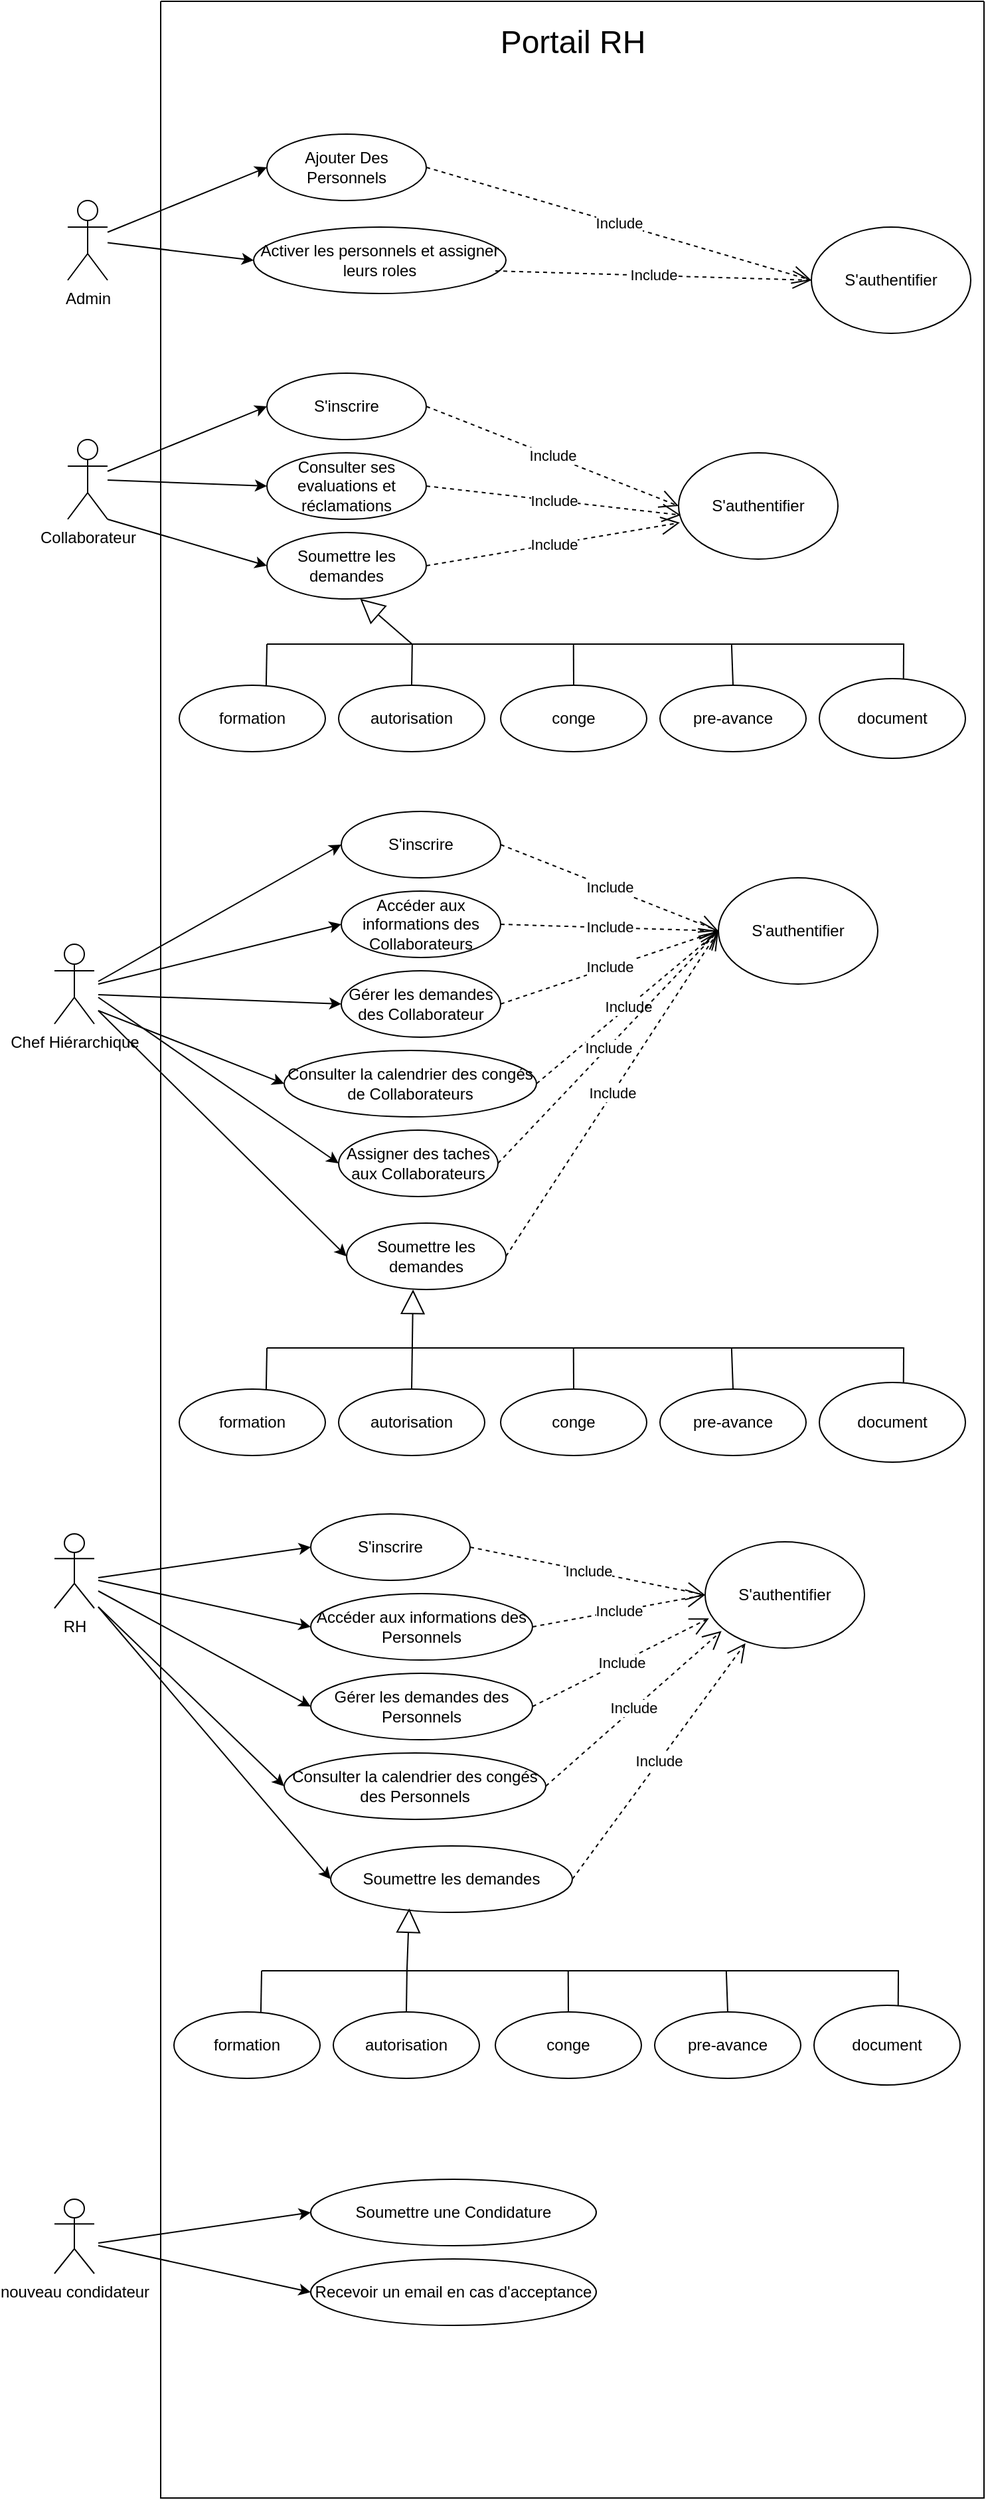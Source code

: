 <mxfile version="26.0.14">
  <diagram name="Page-1" id="tZB94l7u62PhZjTg-OVc">
    <mxGraphModel dx="1434" dy="772" grid="1" gridSize="10" guides="1" tooltips="1" connect="1" arrows="1" fold="1" page="1" pageScale="1" pageWidth="827" pageHeight="1169" math="0" shadow="0">
      <root>
        <mxCell id="0" />
        <mxCell id="1" parent="0" />
        <mxCell id="SV4HgoW76WbXQF1gWdj0-2" value="" style="swimlane;startSize=0;" parent="1" vertex="1">
          <mxGeometry x="150" y="30" width="620" height="1880" as="geometry" />
        </mxCell>
        <mxCell id="SV4HgoW76WbXQF1gWdj0-4" value="&lt;font style=&quot;font-size: 24px;&quot;&gt;Portail RH&lt;/font&gt;" style="text;html=1;align=center;verticalAlign=middle;resizable=0;points=[];autosize=1;strokeColor=none;fillColor=none;strokeWidth=3;" parent="SV4HgoW76WbXQF1gWdj0-2" vertex="1">
          <mxGeometry x="245" y="11" width="130" height="40" as="geometry" />
        </mxCell>
        <mxCell id="SV4HgoW76WbXQF1gWdj0-17" value="S&#39;inscrire" style="ellipse;whiteSpace=wrap;html=1;" parent="SV4HgoW76WbXQF1gWdj0-2" vertex="1">
          <mxGeometry x="136" y="610" width="120" height="50" as="geometry" />
        </mxCell>
        <mxCell id="SV4HgoW76WbXQF1gWdj0-18" value="Accéder aux informations des Collaborateurs" style="ellipse;whiteSpace=wrap;html=1;" parent="SV4HgoW76WbXQF1gWdj0-2" vertex="1">
          <mxGeometry x="136" y="670" width="120" height="50" as="geometry" />
        </mxCell>
        <mxCell id="SV4HgoW76WbXQF1gWdj0-19" value="Gérer&lt;span style=&quot;color: rgba(0, 0, 0, 0); font-family: monospace; font-size: 0px; text-align: start; text-wrap-mode: nowrap;&quot;&gt;%3CmxGraphModel%3E%3Croot%3E%3CmxCell%20id%3D%220%22%2F%3E%3CmxCell%20id%3D%221%22%20parent%3D%220%22%2F%3E%3CmxCell%20id%3D%222%22%20value%3D%22S&#39;inscrire%22%20style%3D%22ellipse%3BwhiteSpace%3Dwrap%3Bhtml%3D1%3B%22%20vertex%3D%221%22%20parent%3D%221%22%3E%3CmxGeometry%20x%3D%22320%22%20y%3D%22130%22%20width%3D%22120%22%20height%3D%2250%22%20as%3D%22geometry%22%2F%3E%3C%2FmxCell%3E%3CmxCell%20id%3D%223%22%20value%3D%22Soumettre%20les%20demandes%22%20style%3D%22ellipse%3BwhiteSpace%3Dwrap%3Bhtml%3D1%3B%22%20vertex%3D%221%22%20parent%3D%221%22%3E%3CmxGeometry%20x%3D%22320%22%20y%3D%22190%22%20width%3D%22120%22%20height%3D%2250%22%20as%3D%22geometry%22%2F%3E%3C%2FmxCell%3E%3CmxCell%20id%3D%224%22%20value%3D%22Consulter%20ses%20evaluations%20et%20r%C3%A9clamations%22%20style%3D%22ellipse%3BwhiteSpace%3Dwrap%3Bhtml%3D1%3B%22%20vertex%3D%221%22%20parent%3D%221%22%3E%3CmxGeometry%20x%3D%22320%22%20y%3D%22250%22%20width%3D%22120%22%20height%3D%2250%22%20as%3D%22geometry%22%2F%3E%3C%2FmxCell%3E%3CmxCell%20id%3D%225%22%20value%3D%22%22%20style%3D%22endArrow%3Dclassic%3Bhtml%3D1%3Brounded%3D0%3BentryX%3D0%3BentryY%3D0.5%3BentryDx%3D0%3BentryDy%3D0%3B%22%20edge%3D%221%22%20target%3D%222%22%20parent%3D%221%22%3E%3CmxGeometry%20width%3D%2250%22%20height%3D%2250%22%20relative%3D%221%22%20as%3D%22geometry%22%3E%3CmxPoint%20x%3D%22160%22%20y%3D%22178%22%20as%3D%22sourcePoint%22%2F%3E%3CmxPoint%20x%3D%22280%22%20y%3D%22210%22%20as%3D%22targetPoint%22%2F%3E%3C%2FmxGeometry%3E%3C%2FmxCell%3E%3CmxCell%20id%3D%226%22%20value%3D%22%22%20style%3D%22endArrow%3Dclassic%3Bhtml%3D1%3Brounded%3D0%3BentryX%3D0%3BentryY%3D0.5%3BentryDx%3D0%3BentryDy%3D0%3B%22%20edge%3D%221%22%20target%3D%223%22%20parent%3D%221%22%3E%3CmxGeometry%20width%3D%2250%22%20height%3D%2250%22%20relative%3D%221%22%20as%3D%22geometry%22%3E%3CmxPoint%20x%3D%22160%22%20y%3D%22180%22%20as%3D%22sourcePoint%22%2F%3E%3CmxPoint%20x%3D%22330%22%20y%3D%22165%22%20as%3D%22targetPoint%22%2F%3E%3C%2FmxGeometry%3E%3C%2FmxCell%3E%3CmxCell%20id%3D%227%22%20value%3D%22%22%20style%3D%22endArrow%3Dclassic%3Bhtml%3D1%3Brounded%3D0%3BentryX%3D0%3BentryY%3D0.5%3BentryDx%3D0%3BentryDy%3D0%3B%22%20edge%3D%221%22%20target%3D%224%22%20parent%3D%221%22%3E%3CmxGeometry%20width%3D%2250%22%20height%3D%2250%22%20relative%3D%221%22%20as%3D%22geometry%22%3E%3CmxPoint%20x%3D%22160%22%20y%3D%22188%22%20as%3D%22sourcePoint%22%2F%3E%3CmxPoint%20x%3D%22340%22%20y%3D%22175%22%20as%3D%22targetPoint%22%2F%3E%3C%2FmxGeometry%3E%3C%2FmxCell%3E%3C%2Froot%3E%3C%2FmxGraphModel%3E&lt;/span&gt;&amp;nbsp;les demandes des Collaborateur" style="ellipse;whiteSpace=wrap;html=1;" parent="SV4HgoW76WbXQF1gWdj0-2" vertex="1">
          <mxGeometry x="136" y="730" width="120" height="50" as="geometry" />
        </mxCell>
        <mxCell id="SV4HgoW76WbXQF1gWdj0-20" value="" style="endArrow=classic;html=1;rounded=0;entryX=0;entryY=0.5;entryDx=0;entryDy=0;" parent="SV4HgoW76WbXQF1gWdj0-2" target="SV4HgoW76WbXQF1gWdj0-17" edge="1">
          <mxGeometry width="50" height="50" relative="1" as="geometry">
            <mxPoint x="-47" y="738" as="sourcePoint" />
            <mxPoint x="73" y="770" as="targetPoint" />
          </mxGeometry>
        </mxCell>
        <mxCell id="SV4HgoW76WbXQF1gWdj0-21" value="" style="endArrow=classic;html=1;rounded=0;entryX=0;entryY=0.5;entryDx=0;entryDy=0;" parent="SV4HgoW76WbXQF1gWdj0-2" target="SV4HgoW76WbXQF1gWdj0-18" edge="1">
          <mxGeometry width="50" height="50" relative="1" as="geometry">
            <mxPoint x="-47" y="740" as="sourcePoint" />
            <mxPoint x="123" y="725" as="targetPoint" />
          </mxGeometry>
        </mxCell>
        <mxCell id="SV4HgoW76WbXQF1gWdj0-22" value="" style="endArrow=classic;html=1;rounded=0;entryX=0;entryY=0.5;entryDx=0;entryDy=0;" parent="SV4HgoW76WbXQF1gWdj0-2" target="SV4HgoW76WbXQF1gWdj0-19" edge="1">
          <mxGeometry width="50" height="50" relative="1" as="geometry">
            <mxPoint x="-47" y="748" as="sourcePoint" />
            <mxPoint x="133" y="735" as="targetPoint" />
          </mxGeometry>
        </mxCell>
        <mxCell id="SV4HgoW76WbXQF1gWdj0-23" value="Consulter la calendrier des congés de Collaborateurs" style="ellipse;whiteSpace=wrap;html=1;" parent="SV4HgoW76WbXQF1gWdj0-2" vertex="1">
          <mxGeometry x="93" y="790" width="190" height="50" as="geometry" />
        </mxCell>
        <mxCell id="SV4HgoW76WbXQF1gWdj0-24" value="Soumettre les demandes" style="ellipse;whiteSpace=wrap;html=1;" parent="SV4HgoW76WbXQF1gWdj0-2" vertex="1">
          <mxGeometry x="140" y="920" width="120" height="50" as="geometry" />
        </mxCell>
        <mxCell id="SV4HgoW76WbXQF1gWdj0-25" value="Assigner des taches aux Collaborateurs" style="ellipse;whiteSpace=wrap;html=1;" parent="SV4HgoW76WbXQF1gWdj0-2" vertex="1">
          <mxGeometry x="134" y="850" width="120" height="50" as="geometry" />
        </mxCell>
        <mxCell id="SV4HgoW76WbXQF1gWdj0-26" value="" style="endArrow=classic;html=1;rounded=0;entryX=0;entryY=0.5;entryDx=0;entryDy=0;" parent="SV4HgoW76WbXQF1gWdj0-2" target="SV4HgoW76WbXQF1gWdj0-23" edge="1">
          <mxGeometry width="50" height="50" relative="1" as="geometry">
            <mxPoint x="-47" y="760" as="sourcePoint" />
            <mxPoint x="73" y="950" as="targetPoint" />
          </mxGeometry>
        </mxCell>
        <mxCell id="SV4HgoW76WbXQF1gWdj0-27" value="" style="endArrow=classic;html=1;rounded=0;entryX=0;entryY=0.5;entryDx=0;entryDy=0;" parent="SV4HgoW76WbXQF1gWdj0-2" target="SV4HgoW76WbXQF1gWdj0-24" edge="1">
          <mxGeometry width="50" height="50" relative="1" as="geometry">
            <mxPoint x="-47" y="760" as="sourcePoint" />
            <mxPoint x="123" y="905" as="targetPoint" />
          </mxGeometry>
        </mxCell>
        <mxCell id="SV4HgoW76WbXQF1gWdj0-28" value="" style="endArrow=classic;html=1;rounded=0;entryX=0;entryY=0.5;entryDx=0;entryDy=0;" parent="SV4HgoW76WbXQF1gWdj0-2" target="SV4HgoW76WbXQF1gWdj0-25" edge="1">
          <mxGeometry width="50" height="50" relative="1" as="geometry">
            <mxPoint x="-47" y="750" as="sourcePoint" />
            <mxPoint x="133" y="915" as="targetPoint" />
          </mxGeometry>
        </mxCell>
        <mxCell id="SV4HgoW76WbXQF1gWdj0-30" value="S&#39;authentifier" style="ellipse;whiteSpace=wrap;html=1;" parent="SV4HgoW76WbXQF1gWdj0-2" vertex="1">
          <mxGeometry x="420" y="660" width="120" height="80" as="geometry" />
        </mxCell>
        <mxCell id="SV4HgoW76WbXQF1gWdj0-31" value="Include" style="endArrow=open;endSize=12;dashed=1;html=1;rounded=0;exitX=1;exitY=0.5;exitDx=0;exitDy=0;entryX=0;entryY=0.5;entryDx=0;entryDy=0;" parent="SV4HgoW76WbXQF1gWdj0-2" source="SV4HgoW76WbXQF1gWdj0-17" target="SV4HgoW76WbXQF1gWdj0-30" edge="1">
          <mxGeometry width="160" relative="1" as="geometry">
            <mxPoint x="256" y="630" as="sourcePoint" />
            <mxPoint x="466" y="615" as="targetPoint" />
          </mxGeometry>
        </mxCell>
        <mxCell id="SV4HgoW76WbXQF1gWdj0-32" value="Include" style="endArrow=open;endSize=12;dashed=1;html=1;rounded=0;exitX=1;exitY=0.5;exitDx=0;exitDy=0;entryX=0;entryY=0.5;entryDx=0;entryDy=0;" parent="SV4HgoW76WbXQF1gWdj0-2" source="SV4HgoW76WbXQF1gWdj0-18" target="SV4HgoW76WbXQF1gWdj0-30" edge="1">
          <mxGeometry width="160" relative="1" as="geometry">
            <mxPoint x="256" y="690" as="sourcePoint" />
            <mxPoint x="376" y="695" as="targetPoint" />
          </mxGeometry>
        </mxCell>
        <mxCell id="SV4HgoW76WbXQF1gWdj0-33" value="Include" style="endArrow=open;endSize=12;dashed=1;html=1;rounded=0;exitX=1;exitY=0.5;exitDx=0;exitDy=0;entryX=0;entryY=0.5;entryDx=0;entryDy=0;" parent="SV4HgoW76WbXQF1gWdj0-2" source="SV4HgoW76WbXQF1gWdj0-19" edge="1" target="SV4HgoW76WbXQF1gWdj0-30">
          <mxGeometry x="0.003" width="160" relative="1" as="geometry">
            <mxPoint x="256" y="750" as="sourcePoint" />
            <mxPoint x="366" y="685" as="targetPoint" />
            <mxPoint as="offset" />
          </mxGeometry>
        </mxCell>
        <mxCell id="SV4HgoW76WbXQF1gWdj0-34" value="Include" style="endArrow=open;endSize=12;dashed=1;html=1;rounded=0;exitX=1;exitY=0.5;exitDx=0;exitDy=0;entryX=0;entryY=0.5;entryDx=0;entryDy=0;" parent="SV4HgoW76WbXQF1gWdj0-2" source="SV4HgoW76WbXQF1gWdj0-23" target="SV4HgoW76WbXQF1gWdj0-30" edge="1">
          <mxGeometry width="160" relative="1" as="geometry">
            <mxPoint x="266" y="760" as="sourcePoint" />
            <mxPoint x="376" y="695" as="targetPoint" />
          </mxGeometry>
        </mxCell>
        <mxCell id="SV4HgoW76WbXQF1gWdj0-36" value="Include" style="endArrow=open;endSize=12;dashed=1;html=1;rounded=0;exitX=1;exitY=0.5;exitDx=0;exitDy=0;entryX=0;entryY=0.5;entryDx=0;entryDy=0;" parent="SV4HgoW76WbXQF1gWdj0-2" source="SV4HgoW76WbXQF1gWdj0-25" target="SV4HgoW76WbXQF1gWdj0-30" edge="1">
          <mxGeometry width="160" relative="1" as="geometry">
            <mxPoint x="316" y="945" as="sourcePoint" />
            <mxPoint x="376" y="700" as="targetPoint" />
          </mxGeometry>
        </mxCell>
        <mxCell id="SV4HgoW76WbXQF1gWdj0-48" value="" style="endArrow=classic;html=1;rounded=0;entryX=0;entryY=0.5;entryDx=0;entryDy=0;" parent="SV4HgoW76WbXQF1gWdj0-2" source="SV4HgoW76WbXQF1gWdj0-44" target="SV4HgoW76WbXQF1gWdj0-45" edge="1">
          <mxGeometry width="50" height="50" relative="1" as="geometry">
            <mxPoint x="30" y="260" as="sourcePoint" />
            <mxPoint x="80" y="210" as="targetPoint" />
          </mxGeometry>
        </mxCell>
        <mxCell id="SV4HgoW76WbXQF1gWdj0-50" value="" style="endArrow=classic;html=1;rounded=0;entryX=0;entryY=0.5;entryDx=0;entryDy=0;" parent="SV4HgoW76WbXQF1gWdj0-2" source="SV4HgoW76WbXQF1gWdj0-44" target="SV4HgoW76WbXQF1gWdj0-47" edge="1">
          <mxGeometry width="50" height="50" relative="1" as="geometry">
            <mxPoint x="-20" y="198" as="sourcePoint" />
            <mxPoint x="140" y="175" as="targetPoint" />
          </mxGeometry>
        </mxCell>
        <mxCell id="SV4HgoW76WbXQF1gWdj0-44" value="Admin" style="shape=umlActor;verticalLabelPosition=bottom;verticalAlign=top;html=1;outlineConnect=0;" parent="SV4HgoW76WbXQF1gWdj0-2" vertex="1">
          <mxGeometry x="-70" y="150" width="30" height="60" as="geometry" />
        </mxCell>
        <mxCell id="SV4HgoW76WbXQF1gWdj0-45" value="Ajouter Des Personnels" style="ellipse;whiteSpace=wrap;html=1;" parent="SV4HgoW76WbXQF1gWdj0-2" vertex="1">
          <mxGeometry x="80" y="100" width="120" height="50" as="geometry" />
        </mxCell>
        <mxCell id="SV4HgoW76WbXQF1gWdj0-47" value="Activer les personnels et assigner leurs roles" style="ellipse;whiteSpace=wrap;html=1;" parent="SV4HgoW76WbXQF1gWdj0-2" vertex="1">
          <mxGeometry x="70" y="170" width="190" height="50" as="geometry" />
        </mxCell>
        <mxCell id="SV4HgoW76WbXQF1gWdj0-51" value="S&#39;authentifier" style="ellipse;whiteSpace=wrap;html=1;" parent="SV4HgoW76WbXQF1gWdj0-2" vertex="1">
          <mxGeometry x="490" y="170" width="120" height="80" as="geometry" />
        </mxCell>
        <mxCell id="SV4HgoW76WbXQF1gWdj0-52" value="Include" style="endArrow=open;endSize=12;dashed=1;html=1;rounded=0;exitX=1;exitY=0.5;exitDx=0;exitDy=0;entryX=0;entryY=0.5;entryDx=0;entryDy=0;" parent="SV4HgoW76WbXQF1gWdj0-2" source="SV4HgoW76WbXQF1gWdj0-45" target="SV4HgoW76WbXQF1gWdj0-51" edge="1">
          <mxGeometry width="160" relative="1" as="geometry">
            <mxPoint x="310" y="155" as="sourcePoint" />
            <mxPoint x="520" y="140" as="targetPoint" />
          </mxGeometry>
        </mxCell>
        <mxCell id="SV4HgoW76WbXQF1gWdj0-54" value="Include" style="endArrow=open;endSize=12;dashed=1;html=1;rounded=0;exitX=0.958;exitY=0.66;exitDx=0;exitDy=0;exitPerimeter=0;" parent="SV4HgoW76WbXQF1gWdj0-2" edge="1" source="SV4HgoW76WbXQF1gWdj0-47">
          <mxGeometry width="160" relative="1" as="geometry">
            <mxPoint x="310" y="275" as="sourcePoint" />
            <mxPoint x="490" y="210" as="targetPoint" />
          </mxGeometry>
        </mxCell>
        <mxCell id="SV4HgoW76WbXQF1gWdj0-55" value="S&#39;inscrire" style="ellipse;whiteSpace=wrap;html=1;" parent="SV4HgoW76WbXQF1gWdj0-2" vertex="1">
          <mxGeometry x="113" y="1139" width="120" height="50" as="geometry" />
        </mxCell>
        <mxCell id="SV4HgoW76WbXQF1gWdj0-56" value="Accéder aux informations des Personnels" style="ellipse;whiteSpace=wrap;html=1;" parent="SV4HgoW76WbXQF1gWdj0-2" vertex="1">
          <mxGeometry x="113" y="1199" width="167" height="50" as="geometry" />
        </mxCell>
        <mxCell id="SV4HgoW76WbXQF1gWdj0-57" value="Gérer&lt;span style=&quot;color: rgba(0, 0, 0, 0); font-family: monospace; font-size: 0px; text-align: start; text-wrap-mode: nowrap;&quot;&gt;%3CmxGraphModel%3E%3Croot%3E%3CmxCell%20id%3D%220%22%2F%3E%3CmxCell%20id%3D%221%22%20parent%3D%220%22%2F%3E%3CmxCell%20id%3D%222%22%20value%3D%22S&#39;inscrire%22%20style%3D%22ellipse%3BwhiteSpace%3Dwrap%3Bhtml%3D1%3B%22%20vertex%3D%221%22%20parent%3D%221%22%3E%3CmxGeometry%20x%3D%22320%22%20y%3D%22130%22%20width%3D%22120%22%20height%3D%2250%22%20as%3D%22geometry%22%2F%3E%3C%2FmxCell%3E%3CmxCell%20id%3D%223%22%20value%3D%22Soumettre%20les%20demandes%22%20style%3D%22ellipse%3BwhiteSpace%3Dwrap%3Bhtml%3D1%3B%22%20vertex%3D%221%22%20parent%3D%221%22%3E%3CmxGeometry%20x%3D%22320%22%20y%3D%22190%22%20width%3D%22120%22%20height%3D%2250%22%20as%3D%22geometry%22%2F%3E%3C%2FmxCell%3E%3CmxCell%20id%3D%224%22%20value%3D%22Consulter%20ses%20evaluations%20et%20r%C3%A9clamations%22%20style%3D%22ellipse%3BwhiteSpace%3Dwrap%3Bhtml%3D1%3B%22%20vertex%3D%221%22%20parent%3D%221%22%3E%3CmxGeometry%20x%3D%22320%22%20y%3D%22250%22%20width%3D%22120%22%20height%3D%2250%22%20as%3D%22geometry%22%2F%3E%3C%2FmxCell%3E%3CmxCell%20id%3D%225%22%20value%3D%22%22%20style%3D%22endArrow%3Dclassic%3Bhtml%3D1%3Brounded%3D0%3BentryX%3D0%3BentryY%3D0.5%3BentryDx%3D0%3BentryDy%3D0%3B%22%20edge%3D%221%22%20target%3D%222%22%20parent%3D%221%22%3E%3CmxGeometry%20width%3D%2250%22%20height%3D%2250%22%20relative%3D%221%22%20as%3D%22geometry%22%3E%3CmxPoint%20x%3D%22160%22%20y%3D%22178%22%20as%3D%22sourcePoint%22%2F%3E%3CmxPoint%20x%3D%22280%22%20y%3D%22210%22%20as%3D%22targetPoint%22%2F%3E%3C%2FmxGeometry%3E%3C%2FmxCell%3E%3CmxCell%20id%3D%226%22%20value%3D%22%22%20style%3D%22endArrow%3Dclassic%3Bhtml%3D1%3Brounded%3D0%3BentryX%3D0%3BentryY%3D0.5%3BentryDx%3D0%3BentryDy%3D0%3B%22%20edge%3D%221%22%20target%3D%223%22%20parent%3D%221%22%3E%3CmxGeometry%20width%3D%2250%22%20height%3D%2250%22%20relative%3D%221%22%20as%3D%22geometry%22%3E%3CmxPoint%20x%3D%22160%22%20y%3D%22180%22%20as%3D%22sourcePoint%22%2F%3E%3CmxPoint%20x%3D%22330%22%20y%3D%22165%22%20as%3D%22targetPoint%22%2F%3E%3C%2FmxGeometry%3E%3C%2FmxCell%3E%3CmxCell%20id%3D%227%22%20value%3D%22%22%20style%3D%22endArrow%3Dclassic%3Bhtml%3D1%3Brounded%3D0%3BentryX%3D0%3BentryY%3D0.5%3BentryDx%3D0%3BentryDy%3D0%3B%22%20edge%3D%221%22%20target%3D%224%22%20parent%3D%221%22%3E%3CmxGeometry%20width%3D%2250%22%20height%3D%2250%22%20relative%3D%221%22%20as%3D%22geometry%22%3E%3CmxPoint%20x%3D%22160%22%20y%3D%22188%22%20as%3D%22sourcePoint%22%2F%3E%3CmxPoint%20x%3D%22340%22%20y%3D%22175%22%20as%3D%22targetPoint%22%2F%3E%3C%2FmxGeometry%3E%3C%2FmxCell%3E%3C%2Froot%3E%3C%2FmxGraphModel%3E&lt;/span&gt;&amp;nbsp;les demandes des Personnels" style="ellipse;whiteSpace=wrap;html=1;" parent="SV4HgoW76WbXQF1gWdj0-2" vertex="1">
          <mxGeometry x="113" y="1259" width="167" height="50" as="geometry" />
        </mxCell>
        <mxCell id="SV4HgoW76WbXQF1gWdj0-58" value="" style="endArrow=classic;html=1;rounded=0;entryX=0;entryY=0.5;entryDx=0;entryDy=0;" parent="SV4HgoW76WbXQF1gWdj0-2" target="SV4HgoW76WbXQF1gWdj0-55" edge="1">
          <mxGeometry width="50" height="50" relative="1" as="geometry">
            <mxPoint x="-47" y="1187" as="sourcePoint" />
            <mxPoint x="73" y="1219" as="targetPoint" />
          </mxGeometry>
        </mxCell>
        <mxCell id="SV4HgoW76WbXQF1gWdj0-59" value="" style="endArrow=classic;html=1;rounded=0;entryX=0;entryY=0.5;entryDx=0;entryDy=0;" parent="SV4HgoW76WbXQF1gWdj0-2" target="SV4HgoW76WbXQF1gWdj0-56" edge="1">
          <mxGeometry width="50" height="50" relative="1" as="geometry">
            <mxPoint x="-47" y="1189" as="sourcePoint" />
            <mxPoint x="123" y="1174" as="targetPoint" />
          </mxGeometry>
        </mxCell>
        <mxCell id="SV4HgoW76WbXQF1gWdj0-60" value="" style="endArrow=classic;html=1;rounded=0;entryX=0;entryY=0.5;entryDx=0;entryDy=0;" parent="SV4HgoW76WbXQF1gWdj0-2" target="SV4HgoW76WbXQF1gWdj0-57" edge="1">
          <mxGeometry width="50" height="50" relative="1" as="geometry">
            <mxPoint x="-47" y="1197" as="sourcePoint" />
            <mxPoint x="133" y="1184" as="targetPoint" />
          </mxGeometry>
        </mxCell>
        <mxCell id="SV4HgoW76WbXQF1gWdj0-61" value="Consulter la calendrier des congés des Personnels" style="ellipse;whiteSpace=wrap;html=1;" parent="SV4HgoW76WbXQF1gWdj0-2" vertex="1">
          <mxGeometry x="93" y="1319" width="197" height="50" as="geometry" />
        </mxCell>
        <mxCell id="SV4HgoW76WbXQF1gWdj0-62" value="Soumettre les demandes" style="ellipse;whiteSpace=wrap;html=1;" parent="SV4HgoW76WbXQF1gWdj0-2" vertex="1">
          <mxGeometry x="128" y="1389" width="182" height="50" as="geometry" />
        </mxCell>
        <mxCell id="SV4HgoW76WbXQF1gWdj0-64" value="" style="endArrow=classic;html=1;rounded=0;entryX=0;entryY=0.5;entryDx=0;entryDy=0;" parent="SV4HgoW76WbXQF1gWdj0-2" target="SV4HgoW76WbXQF1gWdj0-61" edge="1">
          <mxGeometry width="50" height="50" relative="1" as="geometry">
            <mxPoint x="-47" y="1209" as="sourcePoint" />
            <mxPoint x="73" y="1399" as="targetPoint" />
          </mxGeometry>
        </mxCell>
        <mxCell id="SV4HgoW76WbXQF1gWdj0-65" value="" style="endArrow=classic;html=1;rounded=0;entryX=0;entryY=0.5;entryDx=0;entryDy=0;" parent="SV4HgoW76WbXQF1gWdj0-2" target="SV4HgoW76WbXQF1gWdj0-62" edge="1">
          <mxGeometry width="50" height="50" relative="1" as="geometry">
            <mxPoint x="-47" y="1209" as="sourcePoint" />
            <mxPoint x="123" y="1354" as="targetPoint" />
          </mxGeometry>
        </mxCell>
        <mxCell id="SV4HgoW76WbXQF1gWdj0-67" value="S&#39;authentifier" style="ellipse;whiteSpace=wrap;html=1;" parent="SV4HgoW76WbXQF1gWdj0-2" vertex="1">
          <mxGeometry x="410" y="1160" width="120" height="80" as="geometry" />
        </mxCell>
        <mxCell id="SV4HgoW76WbXQF1gWdj0-68" value="Include" style="endArrow=open;endSize=12;dashed=1;html=1;rounded=0;exitX=1;exitY=0.5;exitDx=0;exitDy=0;entryX=0;entryY=0.5;entryDx=0;entryDy=0;" parent="SV4HgoW76WbXQF1gWdj0-2" source="SV4HgoW76WbXQF1gWdj0-55" target="SV4HgoW76WbXQF1gWdj0-67" edge="1">
          <mxGeometry width="160" relative="1" as="geometry">
            <mxPoint x="233" y="1159" as="sourcePoint" />
            <mxPoint x="443" y="1144" as="targetPoint" />
          </mxGeometry>
        </mxCell>
        <mxCell id="SV4HgoW76WbXQF1gWdj0-69" value="Include" style="endArrow=open;endSize=12;dashed=1;html=1;rounded=0;exitX=1;exitY=0.5;exitDx=0;exitDy=0;entryX=0;entryY=0.5;entryDx=0;entryDy=0;" parent="SV4HgoW76WbXQF1gWdj0-2" source="SV4HgoW76WbXQF1gWdj0-56" target="SV4HgoW76WbXQF1gWdj0-67" edge="1">
          <mxGeometry width="160" relative="1" as="geometry">
            <mxPoint x="233" y="1219" as="sourcePoint" />
            <mxPoint x="353" y="1224" as="targetPoint" />
          </mxGeometry>
        </mxCell>
        <mxCell id="SV4HgoW76WbXQF1gWdj0-70" value="Include" style="endArrow=open;endSize=12;dashed=1;html=1;rounded=0;exitX=1;exitY=0.5;exitDx=0;exitDy=0;entryX=0.024;entryY=0.72;entryDx=0;entryDy=0;entryPerimeter=0;" parent="SV4HgoW76WbXQF1gWdj0-2" source="SV4HgoW76WbXQF1gWdj0-57" edge="1" target="SV4HgoW76WbXQF1gWdj0-67">
          <mxGeometry width="160" relative="1" as="geometry">
            <mxPoint x="233" y="1279" as="sourcePoint" />
            <mxPoint x="343" y="1214" as="targetPoint" />
          </mxGeometry>
        </mxCell>
        <mxCell id="SV4HgoW76WbXQF1gWdj0-71" value="Include" style="endArrow=open;endSize=12;dashed=1;html=1;rounded=0;exitX=1;exitY=0.5;exitDx=0;exitDy=0;entryX=0.103;entryY=0.839;entryDx=0;entryDy=0;entryPerimeter=0;" parent="SV4HgoW76WbXQF1gWdj0-2" source="SV4HgoW76WbXQF1gWdj0-61" target="SV4HgoW76WbXQF1gWdj0-67" edge="1">
          <mxGeometry width="160" relative="1" as="geometry">
            <mxPoint x="243" y="1289" as="sourcePoint" />
            <mxPoint x="353" y="1224" as="targetPoint" />
          </mxGeometry>
        </mxCell>
        <mxCell id="SV4HgoW76WbXQF1gWdj0-73" value="RH" style="shape=umlActor;verticalLabelPosition=bottom;verticalAlign=top;html=1;" parent="SV4HgoW76WbXQF1gWdj0-2" vertex="1">
          <mxGeometry x="-80" y="1154" width="30" height="56" as="geometry" />
        </mxCell>
        <mxCell id="SV4HgoW76WbXQF1gWdj0-74" value="Include" style="endArrow=open;endSize=12;dashed=1;html=1;rounded=0;exitX=1;exitY=0.5;exitDx=0;exitDy=0;entryX=0.253;entryY=0.954;entryDx=0;entryDy=0;entryPerimeter=0;" parent="SV4HgoW76WbXQF1gWdj0-2" source="SV4HgoW76WbXQF1gWdj0-62" edge="1" target="SV4HgoW76WbXQF1gWdj0-67">
          <mxGeometry width="160" relative="1" as="geometry">
            <mxPoint x="313" y="1354" as="sourcePoint" />
            <mxPoint x="343" y="1219" as="targetPoint" />
          </mxGeometry>
        </mxCell>
        <mxCell id="SV4HgoW76WbXQF1gWdj0-75" value="Soumettre une Condidature" style="ellipse;whiteSpace=wrap;html=1;" parent="SV4HgoW76WbXQF1gWdj0-2" vertex="1">
          <mxGeometry x="113" y="1640" width="215" height="50" as="geometry" />
        </mxCell>
        <mxCell id="SV4HgoW76WbXQF1gWdj0-76" value="Recevoir un email en cas d&#39;acceptance" style="ellipse;whiteSpace=wrap;html=1;" parent="SV4HgoW76WbXQF1gWdj0-2" vertex="1">
          <mxGeometry x="113" y="1700" width="215" height="50" as="geometry" />
        </mxCell>
        <mxCell id="SV4HgoW76WbXQF1gWdj0-78" value="" style="endArrow=classic;html=1;rounded=0;entryX=0;entryY=0.5;entryDx=0;entryDy=0;" parent="SV4HgoW76WbXQF1gWdj0-2" target="SV4HgoW76WbXQF1gWdj0-75" edge="1">
          <mxGeometry width="50" height="50" relative="1" as="geometry">
            <mxPoint x="-47" y="1688" as="sourcePoint" />
            <mxPoint x="73" y="1720" as="targetPoint" />
          </mxGeometry>
        </mxCell>
        <mxCell id="SV4HgoW76WbXQF1gWdj0-79" value="" style="endArrow=classic;html=1;rounded=0;entryX=0;entryY=0.5;entryDx=0;entryDy=0;" parent="SV4HgoW76WbXQF1gWdj0-2" target="SV4HgoW76WbXQF1gWdj0-76" edge="1">
          <mxGeometry width="50" height="50" relative="1" as="geometry">
            <mxPoint x="-47" y="1690" as="sourcePoint" />
            <mxPoint x="123" y="1675" as="targetPoint" />
          </mxGeometry>
        </mxCell>
        <mxCell id="SV4HgoW76WbXQF1gWdj0-90" value="nouveau condidateur" style="shape=umlActor;verticalLabelPosition=bottom;verticalAlign=top;html=1;" parent="SV4HgoW76WbXQF1gWdj0-2" vertex="1">
          <mxGeometry x="-80" y="1655" width="30" height="56" as="geometry" />
        </mxCell>
        <mxCell id="SV4HgoW76WbXQF1gWdj0-35" value="Include" style="endArrow=open;endSize=12;dashed=1;html=1;rounded=0;exitX=1;exitY=0.5;exitDx=0;exitDy=0;entryX=0;entryY=0.5;entryDx=0;entryDy=0;" parent="SV4HgoW76WbXQF1gWdj0-2" source="SV4HgoW76WbXQF1gWdj0-24" target="SV4HgoW76WbXQF1gWdj0-30" edge="1">
          <mxGeometry width="160" relative="1" as="geometry">
            <mxPoint x="376" y="825" as="sourcePoint" />
            <mxPoint x="406" y="690" as="targetPoint" />
          </mxGeometry>
        </mxCell>
        <mxCell id="SV4HgoW76WbXQF1gWdj0-1" value="Collaborateur" style="shape=umlActor;verticalLabelPosition=bottom;verticalAlign=top;html=1;outlineConnect=0;" parent="SV4HgoW76WbXQF1gWdj0-2" vertex="1">
          <mxGeometry x="-70" y="330" width="30" height="60" as="geometry" />
        </mxCell>
        <mxCell id="SV4HgoW76WbXQF1gWdj0-5" value="S&#39;inscrire" style="ellipse;whiteSpace=wrap;html=1;" parent="SV4HgoW76WbXQF1gWdj0-2" vertex="1">
          <mxGeometry x="80" y="280" width="120" height="50" as="geometry" />
        </mxCell>
        <mxCell id="SV4HgoW76WbXQF1gWdj0-7" value="Consulter ses evaluations et réclamations" style="ellipse;whiteSpace=wrap;html=1;" parent="SV4HgoW76WbXQF1gWdj0-2" vertex="1">
          <mxGeometry x="80" y="340" width="120" height="50" as="geometry" />
        </mxCell>
        <mxCell id="SV4HgoW76WbXQF1gWdj0-11" value="S&#39;authentifier" style="ellipse;whiteSpace=wrap;html=1;" parent="SV4HgoW76WbXQF1gWdj0-2" vertex="1">
          <mxGeometry x="390" y="340" width="120" height="80" as="geometry" />
        </mxCell>
        <mxCell id="SV4HgoW76WbXQF1gWdj0-13" value="Include" style="endArrow=open;endSize=12;dashed=1;html=1;rounded=0;exitX=1;exitY=0.5;exitDx=0;exitDy=0;entryX=0;entryY=0.5;entryDx=0;entryDy=0;" parent="SV4HgoW76WbXQF1gWdj0-2" source="SV4HgoW76WbXQF1gWdj0-5" target="SV4HgoW76WbXQF1gWdj0-11" edge="1">
          <mxGeometry width="160" relative="1" as="geometry">
            <mxPoint x="250" y="320" as="sourcePoint" />
            <mxPoint x="410" y="320" as="targetPoint" />
          </mxGeometry>
        </mxCell>
        <mxCell id="SV4HgoW76WbXQF1gWdj0-8" value="" style="endArrow=classic;html=1;rounded=0;entryX=0;entryY=0.5;entryDx=0;entryDy=0;" parent="SV4HgoW76WbXQF1gWdj0-2" source="SV4HgoW76WbXQF1gWdj0-1" target="SV4HgoW76WbXQF1gWdj0-5" edge="1">
          <mxGeometry width="50" height="50" relative="1" as="geometry">
            <mxPoint x="30" y="440" as="sourcePoint" />
            <mxPoint x="80" y="390" as="targetPoint" />
          </mxGeometry>
        </mxCell>
        <mxCell id="SV4HgoW76WbXQF1gWdj0-10" value="" style="endArrow=classic;html=1;rounded=0;entryX=0;entryY=0.5;entryDx=0;entryDy=0;" parent="SV4HgoW76WbXQF1gWdj0-2" source="SV4HgoW76WbXQF1gWdj0-1" target="SV4HgoW76WbXQF1gWdj0-7" edge="1">
          <mxGeometry width="50" height="50" relative="1" as="geometry">
            <mxPoint x="-20" y="378" as="sourcePoint" />
            <mxPoint x="140" y="355" as="targetPoint" />
          </mxGeometry>
        </mxCell>
        <mxCell id="SV4HgoW76WbXQF1gWdj0-15" value="Include" style="endArrow=open;endSize=12;dashed=1;html=1;rounded=0;exitX=1;exitY=0.5;exitDx=0;exitDy=0;entryX=0.014;entryY=0.586;entryDx=0;entryDy=0;entryPerimeter=0;" parent="SV4HgoW76WbXQF1gWdj0-2" source="SV4HgoW76WbXQF1gWdj0-7" edge="1" target="SV4HgoW76WbXQF1gWdj0-11">
          <mxGeometry width="160" relative="1" as="geometry">
            <mxPoint x="260" y="355" as="sourcePoint" />
            <mxPoint x="350" y="390" as="targetPoint" />
          </mxGeometry>
        </mxCell>
        <mxCell id="7gZV_DH6PBRi0-6cfcHq-33" value="" style="endArrow=classic;html=1;rounded=0;entryX=0;entryY=0.5;entryDx=0;entryDy=0;exitX=1;exitY=1;exitDx=0;exitDy=0;exitPerimeter=0;" edge="1" parent="SV4HgoW76WbXQF1gWdj0-2" target="7gZV_DH6PBRi0-6cfcHq-34" source="SV4HgoW76WbXQF1gWdj0-1">
          <mxGeometry width="50" height="50" relative="1" as="geometry">
            <mxPoint x="-50" y="440" as="sourcePoint" />
            <mxPoint x="120" y="425" as="targetPoint" />
          </mxGeometry>
        </mxCell>
        <mxCell id="7gZV_DH6PBRi0-6cfcHq-34" value="Soumettre les demandes" style="ellipse;whiteSpace=wrap;html=1;" vertex="1" parent="SV4HgoW76WbXQF1gWdj0-2">
          <mxGeometry x="80" y="400" width="120" height="50" as="geometry" />
        </mxCell>
        <mxCell id="7gZV_DH6PBRi0-6cfcHq-35" value="" style="endArrow=block;endSize=16;endFill=0;html=1;rounded=0;exitX=0.228;exitY=0.522;exitDx=0;exitDy=0;exitPerimeter=0;entryX=0.585;entryY=0.998;entryDx=0;entryDy=0;entryPerimeter=0;strokeWidth=1;fontSize=12;" edge="1" parent="SV4HgoW76WbXQF1gWdj0-2" source="7gZV_DH6PBRi0-6cfcHq-41" target="7gZV_DH6PBRi0-6cfcHq-34">
          <mxGeometry x="0.087" y="10" width="160" relative="1" as="geometry">
            <mxPoint x="293" y="590" as="sourcePoint" />
            <mxPoint x="453" y="590" as="targetPoint" />
            <mxPoint as="offset" />
          </mxGeometry>
        </mxCell>
        <mxCell id="7gZV_DH6PBRi0-6cfcHq-36" value="conge" style="ellipse;whiteSpace=wrap;html=1;strokeWidth=1;fontSize=12;" vertex="1" parent="SV4HgoW76WbXQF1gWdj0-2">
          <mxGeometry x="256" y="515" width="110" height="50" as="geometry" />
        </mxCell>
        <mxCell id="7gZV_DH6PBRi0-6cfcHq-37" value="autorisation" style="ellipse;whiteSpace=wrap;html=1;strokeWidth=1;fontSize=12;" vertex="1" parent="SV4HgoW76WbXQF1gWdj0-2">
          <mxGeometry x="134" y="515" width="110" height="50" as="geometry" />
        </mxCell>
        <mxCell id="7gZV_DH6PBRi0-6cfcHq-38" value="formation" style="ellipse;whiteSpace=wrap;html=1;strokeWidth=1;fontSize=12;" vertex="1" parent="SV4HgoW76WbXQF1gWdj0-2">
          <mxGeometry x="14" y="515" width="110" height="50" as="geometry" />
        </mxCell>
        <mxCell id="7gZV_DH6PBRi0-6cfcHq-39" value="pre-avance" style="ellipse;whiteSpace=wrap;html=1;strokeWidth=1;fontSize=12;" vertex="1" parent="SV4HgoW76WbXQF1gWdj0-2">
          <mxGeometry x="376" y="515" width="110" height="50" as="geometry" />
        </mxCell>
        <mxCell id="7gZV_DH6PBRi0-6cfcHq-40" value="document" style="ellipse;whiteSpace=wrap;html=1;strokeWidth=1;fontSize=12;" vertex="1" parent="SV4HgoW76WbXQF1gWdj0-2">
          <mxGeometry x="496" y="510" width="110" height="60" as="geometry" />
        </mxCell>
        <mxCell id="7gZV_DH6PBRi0-6cfcHq-41" value="" style="line;strokeWidth=1;fillColor=none;align=left;verticalAlign=middle;spacingTop=-1;spacingLeft=3;spacingRight=3;rotatable=0;labelPosition=right;points=[];portConstraint=eastwest;strokeColor=inherit;fontSize=12;" vertex="1" parent="SV4HgoW76WbXQF1gWdj0-2">
          <mxGeometry x="80" y="480" width="480" height="8" as="geometry" />
        </mxCell>
        <mxCell id="7gZV_DH6PBRi0-6cfcHq-42" value="" style="endArrow=none;html=1;rounded=0;exitX=0.595;exitY=-0.001;exitDx=0;exitDy=0;exitPerimeter=0;strokeWidth=1;fontSize=12;" edge="1" parent="SV4HgoW76WbXQF1gWdj0-2" source="7gZV_DH6PBRi0-6cfcHq-38">
          <mxGeometry width="50" height="50" relative="1" as="geometry">
            <mxPoint x="20" y="470" as="sourcePoint" />
            <mxPoint x="80" y="484" as="targetPoint" />
          </mxGeometry>
        </mxCell>
        <mxCell id="7gZV_DH6PBRi0-6cfcHq-43" value="" style="endArrow=none;html=1;rounded=0;entryX=0.228;entryY=0.536;entryDx=0;entryDy=0;entryPerimeter=0;exitX=0.5;exitY=0;exitDx=0;exitDy=0;strokeWidth=1;fontSize=12;" edge="1" parent="SV4HgoW76WbXQF1gWdj0-2" source="7gZV_DH6PBRi0-6cfcHq-37" target="7gZV_DH6PBRi0-6cfcHq-41">
          <mxGeometry width="50" height="50" relative="1" as="geometry">
            <mxPoint x="119" y="557" as="sourcePoint" />
            <mxPoint x="121" y="523" as="targetPoint" />
          </mxGeometry>
        </mxCell>
        <mxCell id="7gZV_DH6PBRi0-6cfcHq-44" value="" style="endArrow=none;html=1;rounded=0;exitX=0.5;exitY=0;exitDx=0;exitDy=0;entryX=0.481;entryY=0.536;entryDx=0;entryDy=0;entryPerimeter=0;strokeWidth=1;fontSize=12;" edge="1" parent="SV4HgoW76WbXQF1gWdj0-2" source="7gZV_DH6PBRi0-6cfcHq-36" target="7gZV_DH6PBRi0-6cfcHq-41">
          <mxGeometry width="50" height="50" relative="1" as="geometry">
            <mxPoint x="109" y="547" as="sourcePoint" />
            <mxPoint x="320" y="480" as="targetPoint" />
          </mxGeometry>
        </mxCell>
        <mxCell id="7gZV_DH6PBRi0-6cfcHq-45" value="" style="endArrow=none;html=1;rounded=0;exitX=0.5;exitY=0;exitDx=0;exitDy=0;entryX=0.729;entryY=0.536;entryDx=0;entryDy=0;entryPerimeter=0;strokeWidth=1;fontSize=12;" edge="1" parent="SV4HgoW76WbXQF1gWdj0-2" source="7gZV_DH6PBRi0-6cfcHq-39" target="7gZV_DH6PBRi0-6cfcHq-41">
          <mxGeometry width="50" height="50" relative="1" as="geometry">
            <mxPoint x="99" y="537" as="sourcePoint" />
            <mxPoint x="430" y="490" as="targetPoint" />
          </mxGeometry>
        </mxCell>
        <mxCell id="7gZV_DH6PBRi0-6cfcHq-46" value="" style="endArrow=none;html=1;rounded=0;entryX=0.999;entryY=0.517;entryDx=0;entryDy=0;entryPerimeter=0;exitX=0.576;exitY=0.007;exitDx=0;exitDy=0;exitPerimeter=0;strokeWidth=1;fontSize=12;" edge="1" parent="SV4HgoW76WbXQF1gWdj0-2" source="7gZV_DH6PBRi0-6cfcHq-40" target="7gZV_DH6PBRi0-6cfcHq-41">
          <mxGeometry width="50" height="50" relative="1" as="geometry">
            <mxPoint x="89" y="527" as="sourcePoint" />
            <mxPoint x="91" y="493" as="targetPoint" />
          </mxGeometry>
        </mxCell>
        <mxCell id="7gZV_DH6PBRi0-6cfcHq-47" value="Include" style="endArrow=open;endSize=12;dashed=1;html=1;rounded=0;exitX=1;exitY=0.5;exitDx=0;exitDy=0;entryX=0.008;entryY=0.657;entryDx=0;entryDy=0;entryPerimeter=0;" edge="1" parent="SV4HgoW76WbXQF1gWdj0-2" source="7gZV_DH6PBRi0-6cfcHq-34" target="SV4HgoW76WbXQF1gWdj0-11">
          <mxGeometry width="160" relative="1" as="geometry">
            <mxPoint x="210" y="465" as="sourcePoint" />
            <mxPoint x="360" y="400" as="targetPoint" />
          </mxGeometry>
        </mxCell>
        <mxCell id="7gZV_DH6PBRi0-6cfcHq-61" value="" style="endArrow=block;endSize=16;endFill=0;html=1;rounded=0;exitX=0.228;exitY=0.522;exitDx=0;exitDy=0;exitPerimeter=0;entryX=0.417;entryY=1;entryDx=0;entryDy=0;entryPerimeter=0;strokeWidth=1;fontSize=12;" edge="1" parent="SV4HgoW76WbXQF1gWdj0-2" source="7gZV_DH6PBRi0-6cfcHq-67" target="SV4HgoW76WbXQF1gWdj0-24">
          <mxGeometry x="0.087" y="10" width="160" relative="1" as="geometry">
            <mxPoint x="293" y="1120" as="sourcePoint" />
            <mxPoint x="150" y="980" as="targetPoint" />
            <mxPoint as="offset" />
          </mxGeometry>
        </mxCell>
        <mxCell id="7gZV_DH6PBRi0-6cfcHq-62" value="conge" style="ellipse;whiteSpace=wrap;html=1;strokeWidth=1;fontSize=12;" vertex="1" parent="SV4HgoW76WbXQF1gWdj0-2">
          <mxGeometry x="256" y="1045" width="110" height="50" as="geometry" />
        </mxCell>
        <mxCell id="7gZV_DH6PBRi0-6cfcHq-63" value="autorisation" style="ellipse;whiteSpace=wrap;html=1;strokeWidth=1;fontSize=12;" vertex="1" parent="SV4HgoW76WbXQF1gWdj0-2">
          <mxGeometry x="134" y="1045" width="110" height="50" as="geometry" />
        </mxCell>
        <mxCell id="7gZV_DH6PBRi0-6cfcHq-64" value="formation" style="ellipse;whiteSpace=wrap;html=1;strokeWidth=1;fontSize=12;" vertex="1" parent="SV4HgoW76WbXQF1gWdj0-2">
          <mxGeometry x="14" y="1045" width="110" height="50" as="geometry" />
        </mxCell>
        <mxCell id="7gZV_DH6PBRi0-6cfcHq-65" value="pre-avance" style="ellipse;whiteSpace=wrap;html=1;strokeWidth=1;fontSize=12;" vertex="1" parent="SV4HgoW76WbXQF1gWdj0-2">
          <mxGeometry x="376" y="1045" width="110" height="50" as="geometry" />
        </mxCell>
        <mxCell id="7gZV_DH6PBRi0-6cfcHq-66" value="document" style="ellipse;whiteSpace=wrap;html=1;strokeWidth=1;fontSize=12;" vertex="1" parent="SV4HgoW76WbXQF1gWdj0-2">
          <mxGeometry x="496" y="1040" width="110" height="60" as="geometry" />
        </mxCell>
        <mxCell id="7gZV_DH6PBRi0-6cfcHq-67" value="" style="line;strokeWidth=1;fillColor=none;align=left;verticalAlign=middle;spacingTop=-1;spacingLeft=3;spacingRight=3;rotatable=0;labelPosition=right;points=[];portConstraint=eastwest;strokeColor=inherit;fontSize=12;" vertex="1" parent="SV4HgoW76WbXQF1gWdj0-2">
          <mxGeometry x="80" y="1010" width="480" height="8" as="geometry" />
        </mxCell>
        <mxCell id="7gZV_DH6PBRi0-6cfcHq-68" value="" style="endArrow=none;html=1;rounded=0;exitX=0.595;exitY=-0.001;exitDx=0;exitDy=0;exitPerimeter=0;strokeWidth=1;fontSize=12;" edge="1" parent="SV4HgoW76WbXQF1gWdj0-2" source="7gZV_DH6PBRi0-6cfcHq-64">
          <mxGeometry width="50" height="50" relative="1" as="geometry">
            <mxPoint x="20" y="1000" as="sourcePoint" />
            <mxPoint x="80" y="1014" as="targetPoint" />
          </mxGeometry>
        </mxCell>
        <mxCell id="7gZV_DH6PBRi0-6cfcHq-69" value="" style="endArrow=none;html=1;rounded=0;entryX=0.228;entryY=0.536;entryDx=0;entryDy=0;entryPerimeter=0;exitX=0.5;exitY=0;exitDx=0;exitDy=0;strokeWidth=1;fontSize=12;" edge="1" parent="SV4HgoW76WbXQF1gWdj0-2" source="7gZV_DH6PBRi0-6cfcHq-63" target="7gZV_DH6PBRi0-6cfcHq-67">
          <mxGeometry width="50" height="50" relative="1" as="geometry">
            <mxPoint x="119" y="1087" as="sourcePoint" />
            <mxPoint x="121" y="1053" as="targetPoint" />
          </mxGeometry>
        </mxCell>
        <mxCell id="7gZV_DH6PBRi0-6cfcHq-70" value="" style="endArrow=none;html=1;rounded=0;exitX=0.5;exitY=0;exitDx=0;exitDy=0;entryX=0.481;entryY=0.536;entryDx=0;entryDy=0;entryPerimeter=0;strokeWidth=1;fontSize=12;" edge="1" parent="SV4HgoW76WbXQF1gWdj0-2" source="7gZV_DH6PBRi0-6cfcHq-62" target="7gZV_DH6PBRi0-6cfcHq-67">
          <mxGeometry width="50" height="50" relative="1" as="geometry">
            <mxPoint x="109" y="1077" as="sourcePoint" />
            <mxPoint x="320" y="1010" as="targetPoint" />
          </mxGeometry>
        </mxCell>
        <mxCell id="7gZV_DH6PBRi0-6cfcHq-71" value="" style="endArrow=none;html=1;rounded=0;exitX=0.5;exitY=0;exitDx=0;exitDy=0;entryX=0.729;entryY=0.536;entryDx=0;entryDy=0;entryPerimeter=0;strokeWidth=1;fontSize=12;" edge="1" parent="SV4HgoW76WbXQF1gWdj0-2" source="7gZV_DH6PBRi0-6cfcHq-65" target="7gZV_DH6PBRi0-6cfcHq-67">
          <mxGeometry width="50" height="50" relative="1" as="geometry">
            <mxPoint x="99" y="1067" as="sourcePoint" />
            <mxPoint x="430" y="1020" as="targetPoint" />
          </mxGeometry>
        </mxCell>
        <mxCell id="7gZV_DH6PBRi0-6cfcHq-72" value="" style="endArrow=none;html=1;rounded=0;entryX=0.999;entryY=0.517;entryDx=0;entryDy=0;entryPerimeter=0;exitX=0.576;exitY=0.007;exitDx=0;exitDy=0;exitPerimeter=0;strokeWidth=1;fontSize=12;" edge="1" parent="SV4HgoW76WbXQF1gWdj0-2" source="7gZV_DH6PBRi0-6cfcHq-66" target="7gZV_DH6PBRi0-6cfcHq-67">
          <mxGeometry width="50" height="50" relative="1" as="geometry">
            <mxPoint x="89" y="1057" as="sourcePoint" />
            <mxPoint x="91" y="1023" as="targetPoint" />
          </mxGeometry>
        </mxCell>
        <mxCell id="7gZV_DH6PBRi0-6cfcHq-77" value="" style="endArrow=block;endSize=16;endFill=0;html=1;rounded=0;exitX=0.228;exitY=0.522;exitDx=0;exitDy=0;exitPerimeter=0;entryX=0.325;entryY=0.939;entryDx=0;entryDy=0;entryPerimeter=0;strokeWidth=1;fontSize=12;" edge="1" parent="SV4HgoW76WbXQF1gWdj0-2" source="7gZV_DH6PBRi0-6cfcHq-83" target="SV4HgoW76WbXQF1gWdj0-62">
          <mxGeometry x="0.087" y="10" width="160" relative="1" as="geometry">
            <mxPoint x="289" y="1589" as="sourcePoint" />
            <mxPoint x="186" y="1439" as="targetPoint" />
            <mxPoint as="offset" />
          </mxGeometry>
        </mxCell>
        <mxCell id="7gZV_DH6PBRi0-6cfcHq-78" value="conge" style="ellipse;whiteSpace=wrap;html=1;strokeWidth=1;fontSize=12;" vertex="1" parent="SV4HgoW76WbXQF1gWdj0-2">
          <mxGeometry x="252" y="1514" width="110" height="50" as="geometry" />
        </mxCell>
        <mxCell id="7gZV_DH6PBRi0-6cfcHq-79" value="autorisation" style="ellipse;whiteSpace=wrap;html=1;strokeWidth=1;fontSize=12;" vertex="1" parent="SV4HgoW76WbXQF1gWdj0-2">
          <mxGeometry x="130" y="1514" width="110" height="50" as="geometry" />
        </mxCell>
        <mxCell id="7gZV_DH6PBRi0-6cfcHq-80" value="formation" style="ellipse;whiteSpace=wrap;html=1;strokeWidth=1;fontSize=12;" vertex="1" parent="SV4HgoW76WbXQF1gWdj0-2">
          <mxGeometry x="10" y="1514" width="110" height="50" as="geometry" />
        </mxCell>
        <mxCell id="7gZV_DH6PBRi0-6cfcHq-81" value="pre-avance" style="ellipse;whiteSpace=wrap;html=1;strokeWidth=1;fontSize=12;" vertex="1" parent="SV4HgoW76WbXQF1gWdj0-2">
          <mxGeometry x="372" y="1514" width="110" height="50" as="geometry" />
        </mxCell>
        <mxCell id="7gZV_DH6PBRi0-6cfcHq-82" value="document" style="ellipse;whiteSpace=wrap;html=1;strokeWidth=1;fontSize=12;" vertex="1" parent="SV4HgoW76WbXQF1gWdj0-2">
          <mxGeometry x="492" y="1509" width="110" height="60" as="geometry" />
        </mxCell>
        <mxCell id="7gZV_DH6PBRi0-6cfcHq-83" value="" style="line;strokeWidth=1;fillColor=none;align=left;verticalAlign=middle;spacingTop=-1;spacingLeft=3;spacingRight=3;rotatable=0;labelPosition=right;points=[];portConstraint=eastwest;strokeColor=inherit;fontSize=12;" vertex="1" parent="SV4HgoW76WbXQF1gWdj0-2">
          <mxGeometry x="76" y="1479" width="480" height="8" as="geometry" />
        </mxCell>
        <mxCell id="7gZV_DH6PBRi0-6cfcHq-84" value="" style="endArrow=none;html=1;rounded=0;exitX=0.595;exitY=-0.001;exitDx=0;exitDy=0;exitPerimeter=0;strokeWidth=1;fontSize=12;" edge="1" parent="SV4HgoW76WbXQF1gWdj0-2" source="7gZV_DH6PBRi0-6cfcHq-80">
          <mxGeometry width="50" height="50" relative="1" as="geometry">
            <mxPoint x="16" y="1469" as="sourcePoint" />
            <mxPoint x="76" y="1483" as="targetPoint" />
          </mxGeometry>
        </mxCell>
        <mxCell id="7gZV_DH6PBRi0-6cfcHq-85" value="" style="endArrow=none;html=1;rounded=0;entryX=0.228;entryY=0.536;entryDx=0;entryDy=0;entryPerimeter=0;exitX=0.5;exitY=0;exitDx=0;exitDy=0;strokeWidth=1;fontSize=12;" edge="1" parent="SV4HgoW76WbXQF1gWdj0-2" source="7gZV_DH6PBRi0-6cfcHq-79" target="7gZV_DH6PBRi0-6cfcHq-83">
          <mxGeometry width="50" height="50" relative="1" as="geometry">
            <mxPoint x="115" y="1556" as="sourcePoint" />
            <mxPoint x="117" y="1522" as="targetPoint" />
          </mxGeometry>
        </mxCell>
        <mxCell id="7gZV_DH6PBRi0-6cfcHq-86" value="" style="endArrow=none;html=1;rounded=0;exitX=0.5;exitY=0;exitDx=0;exitDy=0;entryX=0.481;entryY=0.536;entryDx=0;entryDy=0;entryPerimeter=0;strokeWidth=1;fontSize=12;" edge="1" parent="SV4HgoW76WbXQF1gWdj0-2" source="7gZV_DH6PBRi0-6cfcHq-78" target="7gZV_DH6PBRi0-6cfcHq-83">
          <mxGeometry width="50" height="50" relative="1" as="geometry">
            <mxPoint x="105" y="1546" as="sourcePoint" />
            <mxPoint x="316" y="1479" as="targetPoint" />
          </mxGeometry>
        </mxCell>
        <mxCell id="7gZV_DH6PBRi0-6cfcHq-87" value="" style="endArrow=none;html=1;rounded=0;exitX=0.5;exitY=0;exitDx=0;exitDy=0;entryX=0.729;entryY=0.536;entryDx=0;entryDy=0;entryPerimeter=0;strokeWidth=1;fontSize=12;" edge="1" parent="SV4HgoW76WbXQF1gWdj0-2" source="7gZV_DH6PBRi0-6cfcHq-81" target="7gZV_DH6PBRi0-6cfcHq-83">
          <mxGeometry width="50" height="50" relative="1" as="geometry">
            <mxPoint x="95" y="1536" as="sourcePoint" />
            <mxPoint x="426" y="1489" as="targetPoint" />
          </mxGeometry>
        </mxCell>
        <mxCell id="7gZV_DH6PBRi0-6cfcHq-88" value="" style="endArrow=none;html=1;rounded=0;entryX=0.999;entryY=0.517;entryDx=0;entryDy=0;entryPerimeter=0;exitX=0.576;exitY=0.007;exitDx=0;exitDy=0;exitPerimeter=0;strokeWidth=1;fontSize=12;" edge="1" parent="SV4HgoW76WbXQF1gWdj0-2" source="7gZV_DH6PBRi0-6cfcHq-82" target="7gZV_DH6PBRi0-6cfcHq-83">
          <mxGeometry width="50" height="50" relative="1" as="geometry">
            <mxPoint x="85" y="1526" as="sourcePoint" />
            <mxPoint x="87" y="1492" as="targetPoint" />
          </mxGeometry>
        </mxCell>
        <mxCell id="SV4HgoW76WbXQF1gWdj0-16" value="Chef Hiérarchique" style="shape=umlActor;verticalLabelPosition=bottom;verticalAlign=top;html=1;" parent="1" vertex="1">
          <mxGeometry x="70" y="740" width="30" height="60" as="geometry" />
        </mxCell>
      </root>
    </mxGraphModel>
  </diagram>
</mxfile>
